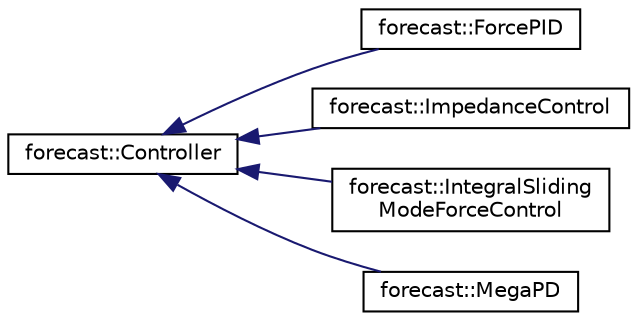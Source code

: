digraph "Graphical Class Hierarchy"
{
 // LATEX_PDF_SIZE
  edge [fontname="Helvetica",fontsize="10",labelfontname="Helvetica",labelfontsize="10"];
  node [fontname="Helvetica",fontsize="10",shape=record];
  rankdir="LR";
  Node0 [label="forecast::Controller",height=0.2,width=0.4,color="black", fillcolor="white", style="filled",URL="$classforecast_1_1_controller.html",tooltip=" "];
  Node0 -> Node1 [dir="back",color="midnightblue",fontsize="10",style="solid",fontname="Helvetica"];
  Node1 [label="forecast::ForcePID",height=0.2,width=0.4,color="black", fillcolor="white", style="filled",URL="$classforecast_1_1_force_p_i_d.html",tooltip="ForcePID control class."];
  Node0 -> Node2 [dir="back",color="midnightblue",fontsize="10",style="solid",fontname="Helvetica"];
  Node2 [label="forecast::ImpedanceControl",height=0.2,width=0.4,color="black", fillcolor="white", style="filled",URL="$classforecast_1_1_impedance_control.html",tooltip="Impedance Control class."];
  Node0 -> Node3 [dir="back",color="midnightblue",fontsize="10",style="solid",fontname="Helvetica"];
  Node3 [label="forecast::IntegralSliding\lModeForceControl",height=0.2,width=0.4,color="black", fillcolor="white", style="filled",URL="$classforecast_1_1_integral_sliding_mode_force_control.html",tooltip=" "];
  Node0 -> Node4 [dir="back",color="midnightblue",fontsize="10",style="solid",fontname="Helvetica"];
  Node4 [label="forecast::MegaPD",height=0.2,width=0.4,color="black", fillcolor="white", style="filled",URL="$classforecast_1_1_mega_p_d.html",tooltip="MegaPD control class."];
}
